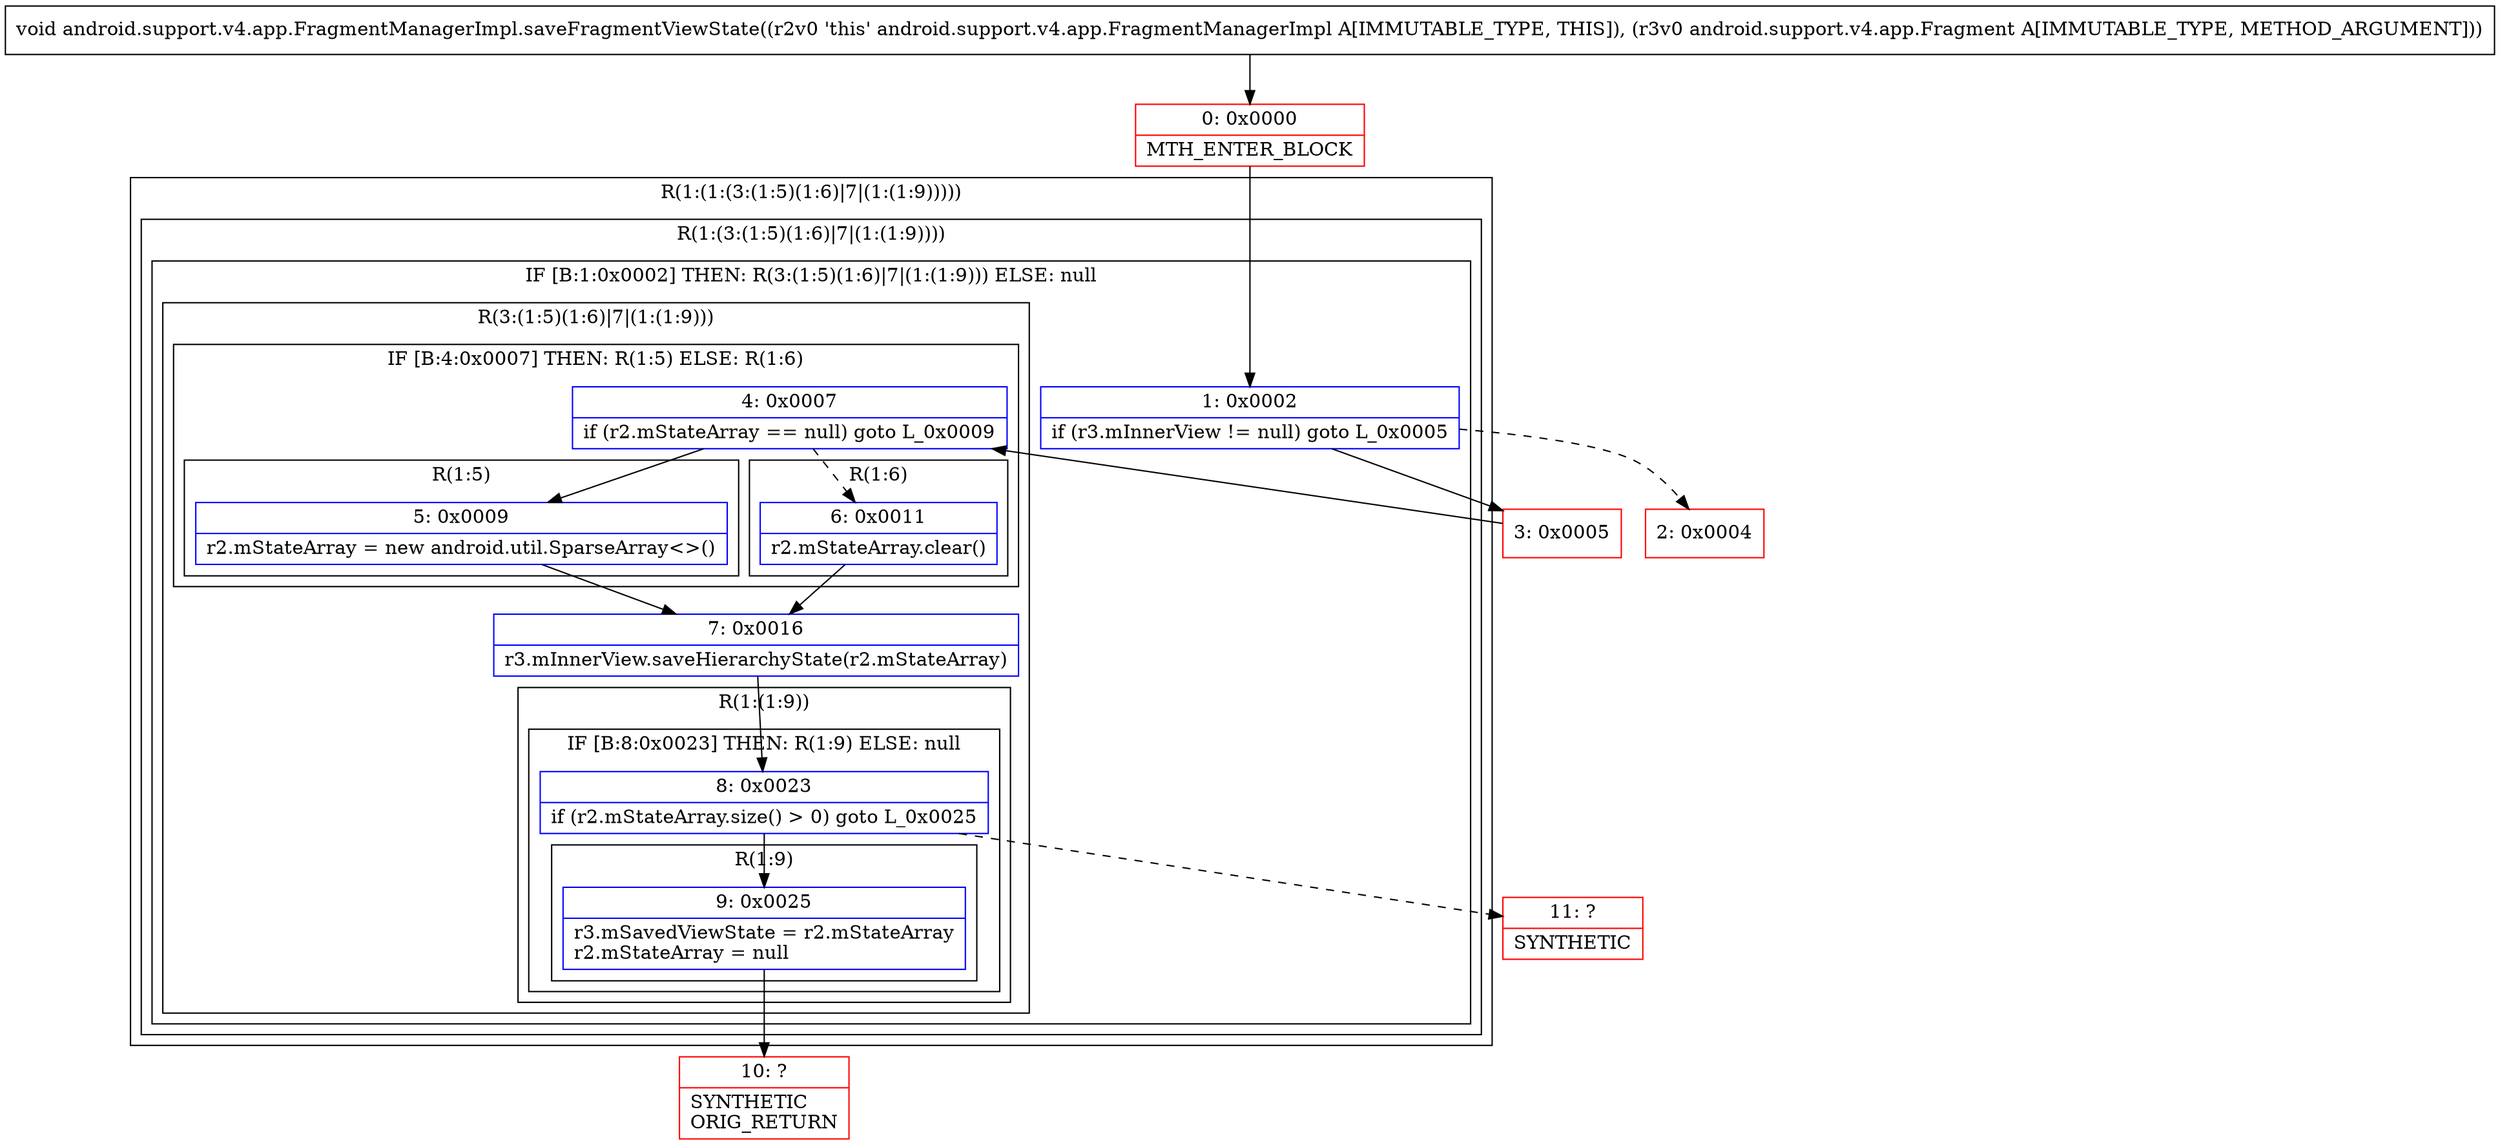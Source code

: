 digraph "CFG forandroid.support.v4.app.FragmentManagerImpl.saveFragmentViewState(Landroid\/support\/v4\/app\/Fragment;)V" {
subgraph cluster_Region_1348105412 {
label = "R(1:(1:(3:(1:5)(1:6)|7|(1:(1:9)))))";
node [shape=record,color=blue];
subgraph cluster_Region_949948679 {
label = "R(1:(3:(1:5)(1:6)|7|(1:(1:9))))";
node [shape=record,color=blue];
subgraph cluster_IfRegion_454048607 {
label = "IF [B:1:0x0002] THEN: R(3:(1:5)(1:6)|7|(1:(1:9))) ELSE: null";
node [shape=record,color=blue];
Node_1 [shape=record,label="{1\:\ 0x0002|if (r3.mInnerView != null) goto L_0x0005\l}"];
subgraph cluster_Region_580791022 {
label = "R(3:(1:5)(1:6)|7|(1:(1:9)))";
node [shape=record,color=blue];
subgraph cluster_IfRegion_560043565 {
label = "IF [B:4:0x0007] THEN: R(1:5) ELSE: R(1:6)";
node [shape=record,color=blue];
Node_4 [shape=record,label="{4\:\ 0x0007|if (r2.mStateArray == null) goto L_0x0009\l}"];
subgraph cluster_Region_1630977071 {
label = "R(1:5)";
node [shape=record,color=blue];
Node_5 [shape=record,label="{5\:\ 0x0009|r2.mStateArray = new android.util.SparseArray\<\>()\l}"];
}
subgraph cluster_Region_2070325653 {
label = "R(1:6)";
node [shape=record,color=blue];
Node_6 [shape=record,label="{6\:\ 0x0011|r2.mStateArray.clear()\l}"];
}
}
Node_7 [shape=record,label="{7\:\ 0x0016|r3.mInnerView.saveHierarchyState(r2.mStateArray)\l}"];
subgraph cluster_Region_687617357 {
label = "R(1:(1:9))";
node [shape=record,color=blue];
subgraph cluster_IfRegion_92348033 {
label = "IF [B:8:0x0023] THEN: R(1:9) ELSE: null";
node [shape=record,color=blue];
Node_8 [shape=record,label="{8\:\ 0x0023|if (r2.mStateArray.size() \> 0) goto L_0x0025\l}"];
subgraph cluster_Region_1359093210 {
label = "R(1:9)";
node [shape=record,color=blue];
Node_9 [shape=record,label="{9\:\ 0x0025|r3.mSavedViewState = r2.mStateArray\lr2.mStateArray = null\l}"];
}
}
}
}
}
}
}
Node_0 [shape=record,color=red,label="{0\:\ 0x0000|MTH_ENTER_BLOCK\l}"];
Node_2 [shape=record,color=red,label="{2\:\ 0x0004}"];
Node_3 [shape=record,color=red,label="{3\:\ 0x0005}"];
Node_10 [shape=record,color=red,label="{10\:\ ?|SYNTHETIC\lORIG_RETURN\l}"];
Node_11 [shape=record,color=red,label="{11\:\ ?|SYNTHETIC\l}"];
MethodNode[shape=record,label="{void android.support.v4.app.FragmentManagerImpl.saveFragmentViewState((r2v0 'this' android.support.v4.app.FragmentManagerImpl A[IMMUTABLE_TYPE, THIS]), (r3v0 android.support.v4.app.Fragment A[IMMUTABLE_TYPE, METHOD_ARGUMENT])) }"];
MethodNode -> Node_0;
Node_1 -> Node_2[style=dashed];
Node_1 -> Node_3;
Node_4 -> Node_5;
Node_4 -> Node_6[style=dashed];
Node_5 -> Node_7;
Node_6 -> Node_7;
Node_7 -> Node_8;
Node_8 -> Node_9;
Node_8 -> Node_11[style=dashed];
Node_9 -> Node_10;
Node_0 -> Node_1;
Node_3 -> Node_4;
}

